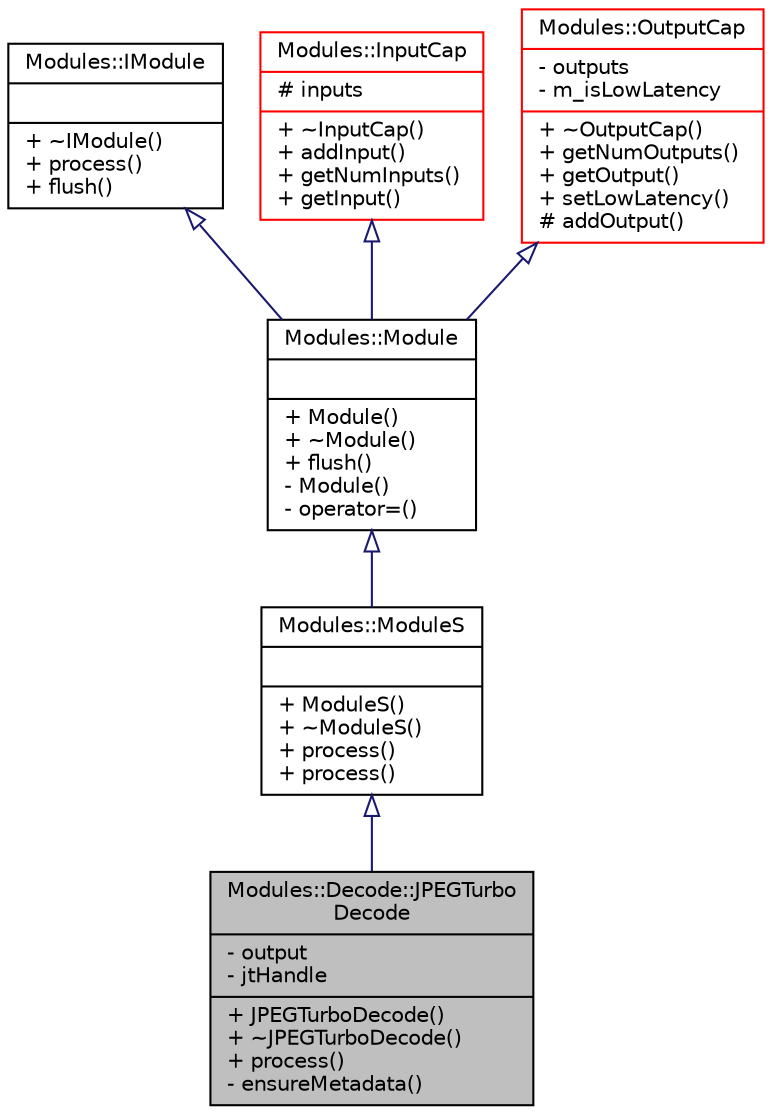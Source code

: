 digraph "Modules::Decode::JPEGTurboDecode"
{
 // INTERACTIVE_SVG=YES
  edge [fontname="Helvetica",fontsize="10",labelfontname="Helvetica",labelfontsize="10"];
  node [fontname="Helvetica",fontsize="10",shape=record];
  Node1 [label="{Modules::Decode::JPEGTurbo\lDecode\n|- output\l- jtHandle\l|+ JPEGTurboDecode()\l+ ~JPEGTurboDecode()\l+ process()\l- ensureMetadata()\l}",height=0.2,width=0.4,color="black", fillcolor="grey75", style="filled", fontcolor="black"];
  Node2 -> Node1 [dir="back",color="midnightblue",fontsize="10",style="solid",arrowtail="onormal",fontname="Helvetica"];
  Node2 [label="{Modules::ModuleS\n||+ ModuleS()\l+ ~ModuleS()\l+ process()\l+ process()\l}",height=0.2,width=0.4,color="black", fillcolor="white", style="filled",URL="$class_modules_1_1_module_s.html"];
  Node3 -> Node2 [dir="back",color="midnightblue",fontsize="10",style="solid",arrowtail="onormal",fontname="Helvetica"];
  Node3 [label="{Modules::Module\n||+ Module()\l+ ~Module()\l+ flush()\l- Module()\l- operator=()\l}",height=0.2,width=0.4,color="black", fillcolor="white", style="filled",URL="$class_modules_1_1_module.html"];
  Node4 -> Node3 [dir="back",color="midnightblue",fontsize="10",style="solid",arrowtail="onormal",fontname="Helvetica"];
  Node4 [label="{Modules::IModule\n||+ ~IModule()\l+ process()\l+ flush()\l}",height=0.2,width=0.4,color="black", fillcolor="white", style="filled",URL="$struct_modules_1_1_i_module.html"];
  Node5 -> Node3 [dir="back",color="midnightblue",fontsize="10",style="solid",arrowtail="onormal",fontname="Helvetica"];
  Node5 [label="{Modules::InputCap\n|# inputs\l|+ ~InputCap()\l+ addInput()\l+ getNumInputs()\l+ getInput()\l}",height=0.2,width=0.4,color="red", fillcolor="white", style="filled",URL="$class_modules_1_1_input_cap.html"];
  Node6 -> Node3 [dir="back",color="midnightblue",fontsize="10",style="solid",arrowtail="onormal",fontname="Helvetica"];
  Node6 [label="{Modules::OutputCap\n|- outputs\l- m_isLowLatency\l|+ ~OutputCap()\l+ getNumOutputs()\l+ getOutput()\l+ setLowLatency()\l# addOutput()\l}",height=0.2,width=0.4,color="red", fillcolor="white", style="filled",URL="$class_modules_1_1_output_cap.html"];
}
